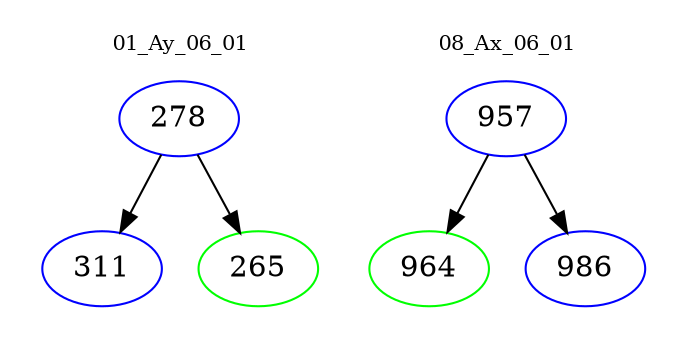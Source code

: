 digraph{
subgraph cluster_0 {
color = white
label = "01_Ay_06_01";
fontsize=10;
T0_278 [label="278", color="blue"]
T0_278 -> T0_311 [color="black"]
T0_311 [label="311", color="blue"]
T0_278 -> T0_265 [color="black"]
T0_265 [label="265", color="green"]
}
subgraph cluster_1 {
color = white
label = "08_Ax_06_01";
fontsize=10;
T1_957 [label="957", color="blue"]
T1_957 -> T1_964 [color="black"]
T1_964 [label="964", color="green"]
T1_957 -> T1_986 [color="black"]
T1_986 [label="986", color="blue"]
}
}
